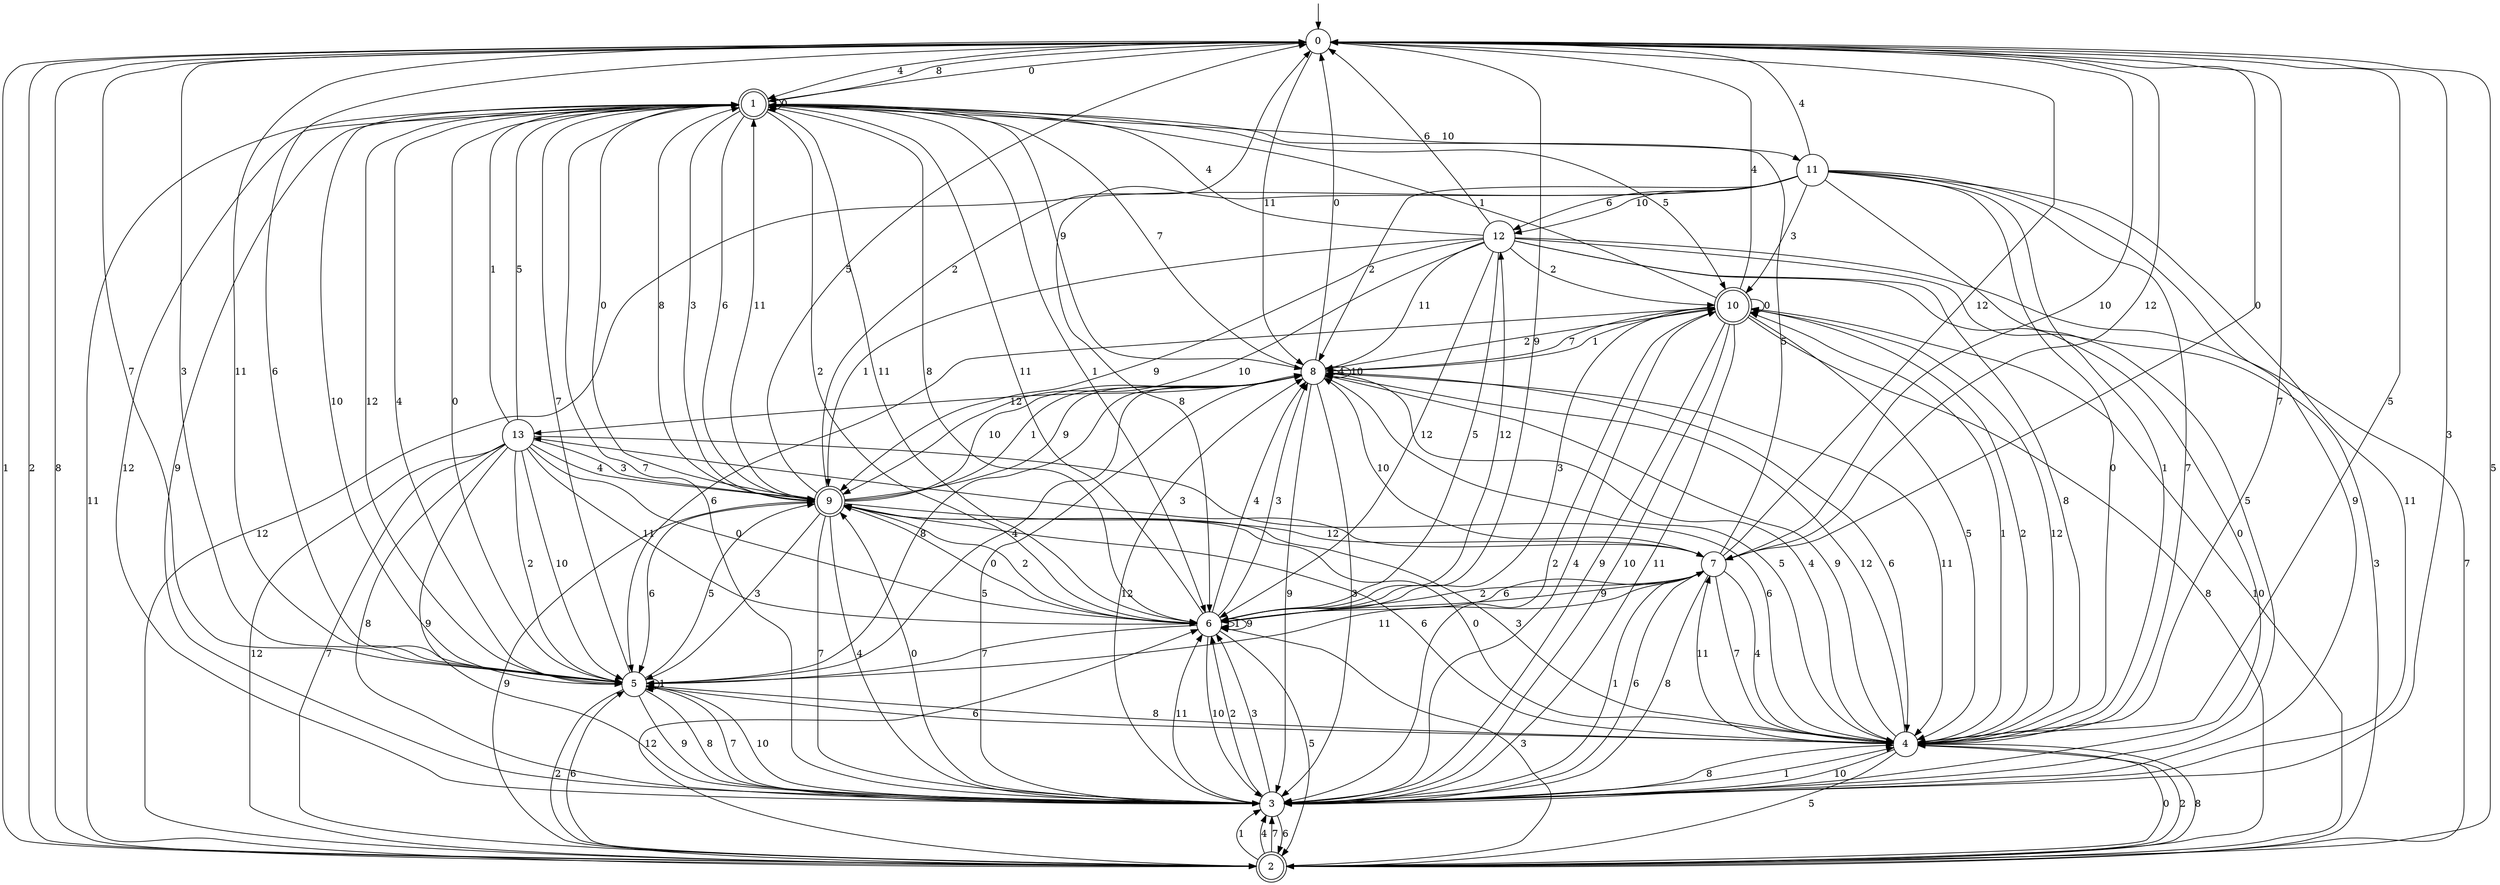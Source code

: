 digraph g {

	s0 [shape="circle" label="0"];
	s1 [shape="doublecircle" label="1"];
	s2 [shape="doublecircle" label="2"];
	s3 [shape="circle" label="3"];
	s4 [shape="circle" label="4"];
	s5 [shape="circle" label="5"];
	s6 [shape="circle" label="6"];
	s7 [shape="circle" label="7"];
	s8 [shape="circle" label="8"];
	s9 [shape="doublecircle" label="9"];
	s10 [shape="doublecircle" label="10"];
	s11 [shape="circle" label="11"];
	s12 [shape="circle" label="12"];
	s13 [shape="circle" label="13"];
	s0 -> s1 [label="0"];
	s0 -> s2 [label="1"];
	s0 -> s2 [label="2"];
	s0 -> s3 [label="3"];
	s0 -> s1 [label="4"];
	s0 -> s4 [label="5"];
	s0 -> s5 [label="6"];
	s0 -> s5 [label="7"];
	s0 -> s2 [label="8"];
	s0 -> s6 [label="9"];
	s0 -> s7 [label="10"];
	s0 -> s8 [label="11"];
	s0 -> s7 [label="12"];
	s1 -> s1 [label="0"];
	s1 -> s6 [label="1"];
	s1 -> s6 [label="2"];
	s1 -> s9 [label="3"];
	s1 -> s5 [label="4"];
	s1 -> s10 [label="5"];
	s1 -> s9 [label="6"];
	s1 -> s3 [label="7"];
	s1 -> s0 [label="8"];
	s1 -> s8 [label="9"];
	s1 -> s11 [label="10"];
	s1 -> s6 [label="11"];
	s1 -> s3 [label="12"];
	s2 -> s4 [label="0"];
	s2 -> s3 [label="1"];
	s2 -> s4 [label="2"];
	s2 -> s6 [label="3"];
	s2 -> s3 [label="4"];
	s2 -> s0 [label="5"];
	s2 -> s5 [label="6"];
	s2 -> s3 [label="7"];
	s2 -> s4 [label="8"];
	s2 -> s9 [label="9"];
	s2 -> s10 [label="10"];
	s2 -> s1 [label="11"];
	s2 -> s6 [label="12"];
	s3 -> s9 [label="0"];
	s3 -> s4 [label="1"];
	s3 -> s6 [label="2"];
	s3 -> s6 [label="3"];
	s3 -> s10 [label="4"];
	s3 -> s8 [label="5"];
	s3 -> s2 [label="6"];
	s3 -> s5 [label="7"];
	s3 -> s4 [label="8"];
	s3 -> s1 [label="9"];
	s3 -> s5 [label="10"];
	s3 -> s6 [label="11"];
	s3 -> s8 [label="12"];
	s4 -> s9 [label="0"];
	s4 -> s10 [label="1"];
	s4 -> s10 [label="2"];
	s4 -> s9 [label="3"];
	s4 -> s8 [label="4"];
	s4 -> s2 [label="5"];
	s4 -> s9 [label="6"];
	s4 -> s0 [label="7"];
	s4 -> s5 [label="8"];
	s4 -> s8 [label="9"];
	s4 -> s3 [label="10"];
	s4 -> s7 [label="11"];
	s4 -> s8 [label="12"];
	s5 -> s1 [label="0"];
	s5 -> s5 [label="1"];
	s5 -> s2 [label="2"];
	s5 -> s0 [label="3"];
	s5 -> s8 [label="4"];
	s5 -> s9 [label="5"];
	s5 -> s4 [label="6"];
	s5 -> s1 [label="7"];
	s5 -> s3 [label="8"];
	s5 -> s3 [label="9"];
	s5 -> s1 [label="10"];
	s5 -> s0 [label="11"];
	s5 -> s1 [label="12"];
	s6 -> s9 [label="0"];
	s6 -> s6 [label="1"];
	s6 -> s9 [label="2"];
	s6 -> s8 [label="3"];
	s6 -> s8 [label="4"];
	s6 -> s2 [label="5"];
	s6 -> s7 [label="6"];
	s6 -> s5 [label="7"];
	s6 -> s1 [label="8"];
	s6 -> s6 [label="9"];
	s6 -> s3 [label="10"];
	s6 -> s1 [label="11"];
	s6 -> s12 [label="12"];
	s7 -> s0 [label="0"];
	s7 -> s3 [label="1"];
	s7 -> s6 [label="2"];
	s7 -> s13 [label="3"];
	s7 -> s4 [label="4"];
	s7 -> s1 [label="5"];
	s7 -> s3 [label="6"];
	s7 -> s4 [label="7"];
	s7 -> s3 [label="8"];
	s7 -> s6 [label="9"];
	s7 -> s8 [label="10"];
	s7 -> s5 [label="11"];
	s7 -> s0 [label="12"];
	s8 -> s0 [label="0"];
	s8 -> s10 [label="1"];
	s8 -> s10 [label="2"];
	s8 -> s3 [label="3"];
	s8 -> s8 [label="4"];
	s8 -> s4 [label="5"];
	s8 -> s4 [label="6"];
	s8 -> s1 [label="7"];
	s8 -> s5 [label="8"];
	s8 -> s3 [label="9"];
	s8 -> s8 [label="10"];
	s8 -> s4 [label="11"];
	s8 -> s13 [label="12"];
	s9 -> s1 [label="0"];
	s9 -> s8 [label="1"];
	s9 -> s0 [label="2"];
	s9 -> s5 [label="3"];
	s9 -> s3 [label="4"];
	s9 -> s0 [label="5"];
	s9 -> s5 [label="6"];
	s9 -> s3 [label="7"];
	s9 -> s1 [label="8"];
	s9 -> s8 [label="9"];
	s9 -> s8 [label="10"];
	s9 -> s1 [label="11"];
	s9 -> s7 [label="12"];
	s10 -> s10 [label="0"];
	s10 -> s1 [label="1"];
	s10 -> s3 [label="2"];
	s10 -> s6 [label="3"];
	s10 -> s0 [label="4"];
	s10 -> s4 [label="5"];
	s10 -> s5 [label="6"];
	s10 -> s8 [label="7"];
	s10 -> s2 [label="8"];
	s10 -> s3 [label="9"];
	s10 -> s3 [label="10"];
	s10 -> s3 [label="11"];
	s10 -> s4 [label="12"];
	s11 -> s4 [label="0"];
	s11 -> s4 [label="1"];
	s11 -> s8 [label="2"];
	s11 -> s10 [label="3"];
	s11 -> s0 [label="4"];
	s11 -> s3 [label="5"];
	s11 -> s12 [label="6"];
	s11 -> s4 [label="7"];
	s11 -> s6 [label="8"];
	s11 -> s3 [label="9"];
	s11 -> s12 [label="10"];
	s11 -> s3 [label="11"];
	s11 -> s2 [label="12"];
	s12 -> s3 [label="0"];
	s12 -> s9 [label="1"];
	s12 -> s10 [label="2"];
	s12 -> s2 [label="3"];
	s12 -> s1 [label="4"];
	s12 -> s6 [label="5"];
	s12 -> s0 [label="6"];
	s12 -> s2 [label="7"];
	s12 -> s4 [label="8"];
	s12 -> s9 [label="9"];
	s12 -> s9 [label="10"];
	s12 -> s8 [label="11"];
	s12 -> s6 [label="12"];
	s13 -> s6 [label="0"];
	s13 -> s1 [label="1"];
	s13 -> s5 [label="2"];
	s13 -> s9 [label="3"];
	s13 -> s9 [label="4"];
	s13 -> s1 [label="5"];
	s13 -> s4 [label="6"];
	s13 -> s2 [label="7"];
	s13 -> s3 [label="8"];
	s13 -> s3 [label="9"];
	s13 -> s5 [label="10"];
	s13 -> s6 [label="11"];
	s13 -> s2 [label="12"];

__start0 [label="" shape="none" width="0" height="0"];
__start0 -> s0;

}
